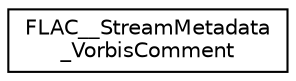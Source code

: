 digraph "Graphical Class Hierarchy"
{
 // LATEX_PDF_SIZE
  edge [fontname="Helvetica",fontsize="10",labelfontname="Helvetica",labelfontsize="10"];
  node [fontname="Helvetica",fontsize="10",shape=record];
  rankdir="LR";
  Node0 [label="FLAC__StreamMetadata\l_VorbisComment",height=0.2,width=0.4,color="black", fillcolor="white", style="filled",URL="$db/d86/structFLAC____StreamMetadata__VorbisComment.html",tooltip=" "];
}
